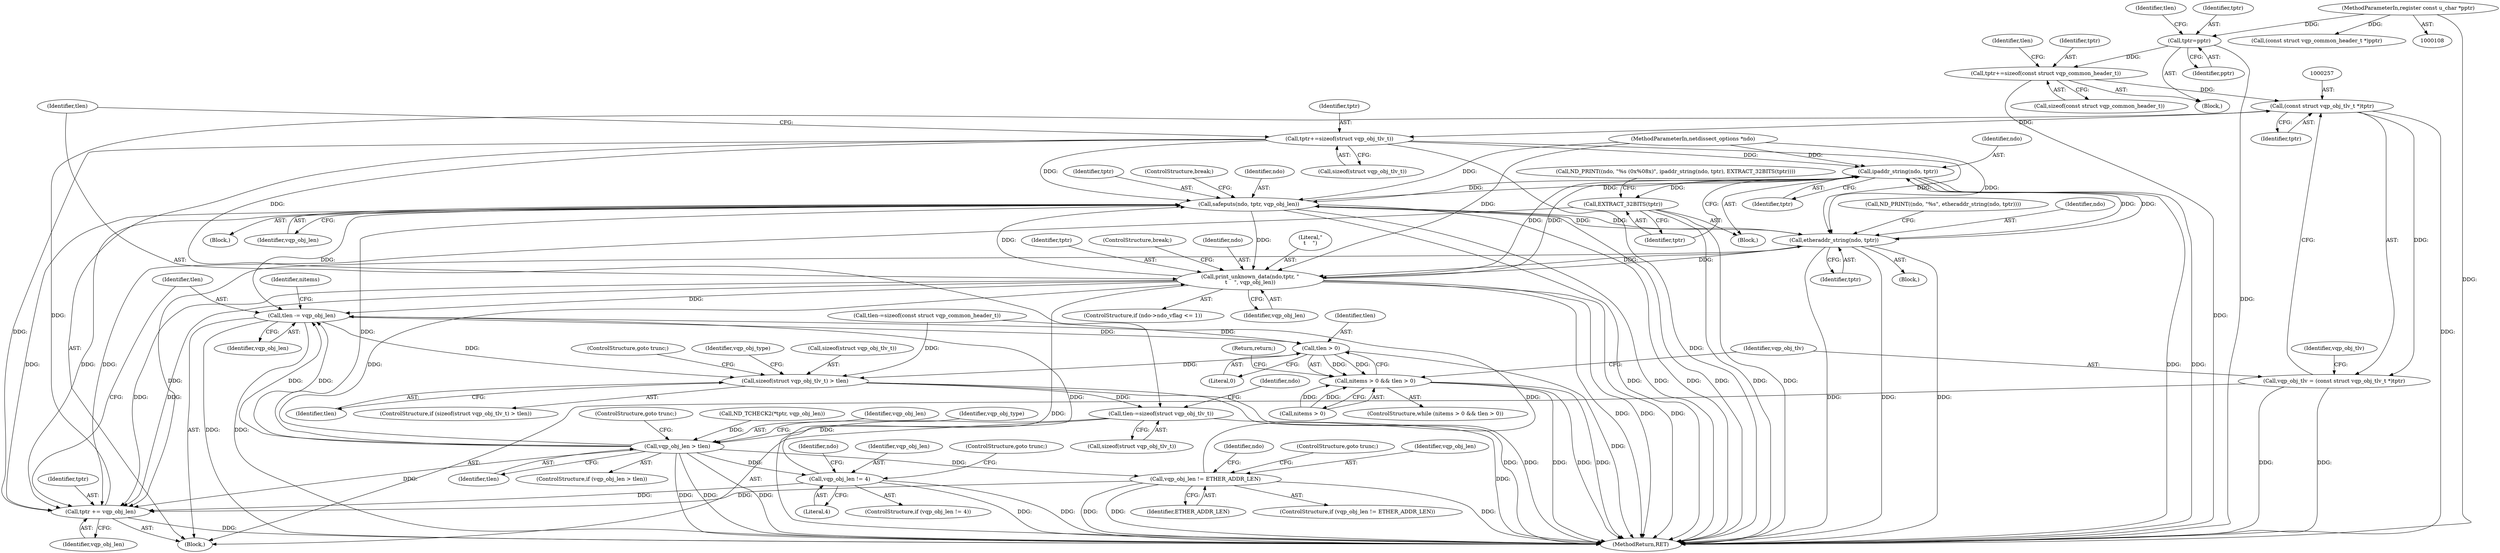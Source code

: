 digraph "0_tcpdump_3b36ec4e713dea9266db11975066c425aa669b6c@API" {
"1000237" [label="(Call,tptr+=sizeof(const struct vqp_common_header_t))"];
"1000120" [label="(Call,tptr=pptr)"];
"1000110" [label="(MethodParameterIn,register const u_char *pptr)"];
"1000256" [label="(Call,(const struct vqp_obj_tlv_t *)tptr)"];
"1000254" [label="(Call,vqp_obj_tlv = (const struct vqp_obj_tlv_t *)tptr)"];
"1000280" [label="(Call,tptr+=sizeof(struct vqp_obj_tlv_t))"];
"1000335" [label="(Call,ipaddr_string(ndo, tptr))"];
"1000338" [label="(Call,EXTRACT_32BITS(tptr))"];
"1000379" [label="(Call,tptr += vqp_obj_len)"];
"1000345" [label="(Call,safeputs(ndo, tptr, vqp_obj_len))"];
"1000362" [label="(Call,etheraddr_string(ndo, tptr))"];
"1000373" [label="(Call,print_unknown_data(ndo,tptr, \"\n\t    \", vqp_obj_len))"];
"1000382" [label="(Call,tlen -= vqp_obj_len)"];
"1000250" [label="(Call,tlen > 0)"];
"1000246" [label="(Call,nitems > 0 && tlen > 0)"];
"1000263" [label="(Call,sizeof(struct vqp_obj_tlv_t) > tlen)"];
"1000284" [label="(Call,tlen-=sizeof(struct vqp_obj_tlv_t))"];
"1000316" [label="(Call,vqp_obj_len > tlen)"];
"1000325" [label="(Call,vqp_obj_len != 4)"];
"1000353" [label="(Call,vqp_obj_len != ETHER_ADDR_LEN)"];
"1000242" [label="(Identifier,tlen)"];
"1000339" [label="(Identifier,tptr)"];
"1000322" [label="(Block,)"];
"1000327" [label="(Literal,4)"];
"1000362" [label="(Call,etheraddr_string(ndo, tptr))"];
"1000241" [label="(Call,tlen-=sizeof(const struct vqp_common_header_t))"];
"1000262" [label="(ControlStructure,if (sizeof(struct vqp_obj_tlv_t) > tlen))"];
"1000383" [label="(Identifier,tlen)"];
"1000319" [label="(ControlStructure,goto trunc;)"];
"1000331" [label="(Identifier,ndo)"];
"1000290" [label="(Identifier,ndo)"];
"1000253" [label="(Block,)"];
"1000367" [label="(ControlStructure,if (ndo->ndo_vflag <= 1))"];
"1000269" [label="(Identifier,vqp_obj_type)"];
"1000318" [label="(Identifier,tlen)"];
"1000336" [label="(Identifier,ndo)"];
"1000326" [label="(Identifier,vqp_obj_len)"];
"1000247" [label="(Call,nitems > 0)"];
"1000360" [label="(Block,)"];
"1000282" [label="(Call,sizeof(struct vqp_obj_tlv_t))"];
"1000325" [label="(Call,vqp_obj_len != 4)"];
"1000379" [label="(Call,tptr += vqp_obj_len)"];
"1000324" [label="(ControlStructure,if (vqp_obj_len != 4))"];
"1000285" [label="(Identifier,tlen)"];
"1000376" [label="(Literal,\"\n\t    \")"];
"1000284" [label="(Call,tlen-=sizeof(struct vqp_obj_tlv_t))"];
"1000352" [label="(ControlStructure,if (vqp_obj_len != ETHER_ADDR_LEN))"];
"1000384" [label="(Identifier,vqp_obj_len)"];
"1000109" [label="(MethodParameterIn,netdissect_options *ndo)"];
"1000245" [label="(ControlStructure,while (nitems > 0 && tlen > 0))"];
"1000377" [label="(Identifier,vqp_obj_len)"];
"1000246" [label="(Call,nitems > 0 && tlen > 0)"];
"1000255" [label="(Identifier,vqp_obj_tlv)"];
"1000387" [label="(Return,return;)"];
"1000375" [label="(Identifier,tptr)"];
"1000110" [label="(MethodParameterIn,register const u_char *pptr)"];
"1000373" [label="(Call,print_unknown_data(ndo,tptr, \"\n\t    \", vqp_obj_len))"];
"1000356" [label="(ControlStructure,goto trunc;)"];
"1000128" [label="(Call,(const struct vqp_common_header_t *)pptr)"];
"1000346" [label="(Identifier,ndo)"];
"1000261" [label="(Identifier,vqp_obj_tlv)"];
"1000122" [label="(Identifier,pptr)"];
"1000112" [label="(Block,)"];
"1000345" [label="(Call,safeputs(ndo, tptr, vqp_obj_len))"];
"1000335" [label="(Call,ipaddr_string(ndo, tptr))"];
"1000382" [label="(Call,tlen -= vqp_obj_len)"];
"1000266" [label="(Identifier,tlen)"];
"1000338" [label="(Call,EXTRACT_32BITS(tptr))"];
"1000380" [label="(Identifier,tptr)"];
"1000263" [label="(Call,sizeof(struct vqp_obj_tlv_t) > tlen)"];
"1000264" [label="(Call,sizeof(struct vqp_obj_tlv_t))"];
"1000281" [label="(Identifier,tptr)"];
"1000329" [label="(Call,ND_PRINT((ndo, \"%s (0x%08x)\", ipaddr_string(ndo, tptr), EXTRACT_32BITS(tptr))))"];
"1000286" [label="(Call,sizeof(struct vqp_obj_tlv_t))"];
"1000354" [label="(Identifier,vqp_obj_len)"];
"1000311" [label="(Call,ND_TCHECK2(*tptr, vqp_obj_len))"];
"1000120" [label="(Call,tptr=pptr)"];
"1000258" [label="(Identifier,tptr)"];
"1000239" [label="(Call,sizeof(const struct vqp_common_header_t))"];
"1000378" [label="(ControlStructure,break;)"];
"1000250" [label="(Call,tlen > 0)"];
"1000348" [label="(Identifier,vqp_obj_len)"];
"1000364" [label="(Identifier,tptr)"];
"1000267" [label="(ControlStructure,goto trunc;)"];
"1000357" [label="(Call,ND_PRINT((ndo, \"%s\", etheraddr_string(ndo, tptr))))"];
"1000393" [label="(MethodReturn,RET)"];
"1000252" [label="(Literal,0)"];
"1000347" [label="(Identifier,tptr)"];
"1000374" [label="(Identifier,ndo)"];
"1000381" [label="(Identifier,vqp_obj_len)"];
"1000337" [label="(Identifier,tptr)"];
"1000317" [label="(Identifier,vqp_obj_len)"];
"1000359" [label="(Identifier,ndo)"];
"1000386" [label="(Identifier,nitems)"];
"1000124" [label="(Identifier,tlen)"];
"1000256" [label="(Call,(const struct vqp_obj_tlv_t *)tptr)"];
"1000280" [label="(Call,tptr+=sizeof(struct vqp_obj_tlv_t))"];
"1000254" [label="(Call,vqp_obj_tlv = (const struct vqp_obj_tlv_t *)tptr)"];
"1000121" [label="(Identifier,tptr)"];
"1000237" [label="(Call,tptr+=sizeof(const struct vqp_common_header_t))"];
"1000355" [label="(Identifier,ETHER_ADDR_LEN)"];
"1000353" [label="(Call,vqp_obj_len != ETHER_ADDR_LEN)"];
"1000315" [label="(ControlStructure,if (vqp_obj_len > tlen))"];
"1000238" [label="(Identifier,tptr)"];
"1000349" [label="(ControlStructure,break;)"];
"1000316" [label="(Call,vqp_obj_len > tlen)"];
"1000363" [label="(Identifier,ndo)"];
"1000334" [label="(Block,)"];
"1000251" [label="(Identifier,tlen)"];
"1000328" [label="(ControlStructure,goto trunc;)"];
"1000321" [label="(Identifier,vqp_obj_type)"];
"1000237" -> "1000112"  [label="AST: "];
"1000237" -> "1000239"  [label="CFG: "];
"1000238" -> "1000237"  [label="AST: "];
"1000239" -> "1000237"  [label="AST: "];
"1000242" -> "1000237"  [label="CFG: "];
"1000237" -> "1000393"  [label="DDG: "];
"1000120" -> "1000237"  [label="DDG: "];
"1000237" -> "1000256"  [label="DDG: "];
"1000120" -> "1000112"  [label="AST: "];
"1000120" -> "1000122"  [label="CFG: "];
"1000121" -> "1000120"  [label="AST: "];
"1000122" -> "1000120"  [label="AST: "];
"1000124" -> "1000120"  [label="CFG: "];
"1000120" -> "1000393"  [label="DDG: "];
"1000110" -> "1000120"  [label="DDG: "];
"1000110" -> "1000108"  [label="AST: "];
"1000110" -> "1000393"  [label="DDG: "];
"1000110" -> "1000128"  [label="DDG: "];
"1000256" -> "1000254"  [label="AST: "];
"1000256" -> "1000258"  [label="CFG: "];
"1000257" -> "1000256"  [label="AST: "];
"1000258" -> "1000256"  [label="AST: "];
"1000254" -> "1000256"  [label="CFG: "];
"1000256" -> "1000393"  [label="DDG: "];
"1000256" -> "1000254"  [label="DDG: "];
"1000379" -> "1000256"  [label="DDG: "];
"1000256" -> "1000280"  [label="DDG: "];
"1000254" -> "1000253"  [label="AST: "];
"1000255" -> "1000254"  [label="AST: "];
"1000261" -> "1000254"  [label="CFG: "];
"1000254" -> "1000393"  [label="DDG: "];
"1000254" -> "1000393"  [label="DDG: "];
"1000280" -> "1000253"  [label="AST: "];
"1000280" -> "1000282"  [label="CFG: "];
"1000281" -> "1000280"  [label="AST: "];
"1000282" -> "1000280"  [label="AST: "];
"1000285" -> "1000280"  [label="CFG: "];
"1000280" -> "1000393"  [label="DDG: "];
"1000280" -> "1000335"  [label="DDG: "];
"1000280" -> "1000345"  [label="DDG: "];
"1000280" -> "1000362"  [label="DDG: "];
"1000280" -> "1000373"  [label="DDG: "];
"1000280" -> "1000379"  [label="DDG: "];
"1000335" -> "1000334"  [label="AST: "];
"1000335" -> "1000337"  [label="CFG: "];
"1000336" -> "1000335"  [label="AST: "];
"1000337" -> "1000335"  [label="AST: "];
"1000339" -> "1000335"  [label="CFG: "];
"1000335" -> "1000393"  [label="DDG: "];
"1000335" -> "1000393"  [label="DDG: "];
"1000345" -> "1000335"  [label="DDG: "];
"1000373" -> "1000335"  [label="DDG: "];
"1000362" -> "1000335"  [label="DDG: "];
"1000109" -> "1000335"  [label="DDG: "];
"1000335" -> "1000338"  [label="DDG: "];
"1000335" -> "1000345"  [label="DDG: "];
"1000335" -> "1000362"  [label="DDG: "];
"1000335" -> "1000373"  [label="DDG: "];
"1000338" -> "1000334"  [label="AST: "];
"1000338" -> "1000339"  [label="CFG: "];
"1000339" -> "1000338"  [label="AST: "];
"1000329" -> "1000338"  [label="CFG: "];
"1000338" -> "1000393"  [label="DDG: "];
"1000338" -> "1000393"  [label="DDG: "];
"1000338" -> "1000379"  [label="DDG: "];
"1000379" -> "1000253"  [label="AST: "];
"1000379" -> "1000381"  [label="CFG: "];
"1000380" -> "1000379"  [label="AST: "];
"1000381" -> "1000379"  [label="AST: "];
"1000383" -> "1000379"  [label="CFG: "];
"1000379" -> "1000393"  [label="DDG: "];
"1000325" -> "1000379"  [label="DDG: "];
"1000373" -> "1000379"  [label="DDG: "];
"1000373" -> "1000379"  [label="DDG: "];
"1000345" -> "1000379"  [label="DDG: "];
"1000345" -> "1000379"  [label="DDG: "];
"1000353" -> "1000379"  [label="DDG: "];
"1000316" -> "1000379"  [label="DDG: "];
"1000362" -> "1000379"  [label="DDG: "];
"1000345" -> "1000322"  [label="AST: "];
"1000345" -> "1000348"  [label="CFG: "];
"1000346" -> "1000345"  [label="AST: "];
"1000347" -> "1000345"  [label="AST: "];
"1000348" -> "1000345"  [label="AST: "];
"1000349" -> "1000345"  [label="CFG: "];
"1000345" -> "1000393"  [label="DDG: "];
"1000345" -> "1000393"  [label="DDG: "];
"1000345" -> "1000393"  [label="DDG: "];
"1000345" -> "1000393"  [label="DDG: "];
"1000373" -> "1000345"  [label="DDG: "];
"1000362" -> "1000345"  [label="DDG: "];
"1000109" -> "1000345"  [label="DDG: "];
"1000316" -> "1000345"  [label="DDG: "];
"1000345" -> "1000362"  [label="DDG: "];
"1000345" -> "1000373"  [label="DDG: "];
"1000345" -> "1000382"  [label="DDG: "];
"1000362" -> "1000360"  [label="AST: "];
"1000362" -> "1000364"  [label="CFG: "];
"1000363" -> "1000362"  [label="AST: "];
"1000364" -> "1000362"  [label="AST: "];
"1000357" -> "1000362"  [label="CFG: "];
"1000362" -> "1000393"  [label="DDG: "];
"1000362" -> "1000393"  [label="DDG: "];
"1000362" -> "1000393"  [label="DDG: "];
"1000373" -> "1000362"  [label="DDG: "];
"1000109" -> "1000362"  [label="DDG: "];
"1000362" -> "1000373"  [label="DDG: "];
"1000373" -> "1000367"  [label="AST: "];
"1000373" -> "1000377"  [label="CFG: "];
"1000374" -> "1000373"  [label="AST: "];
"1000375" -> "1000373"  [label="AST: "];
"1000376" -> "1000373"  [label="AST: "];
"1000377" -> "1000373"  [label="AST: "];
"1000378" -> "1000373"  [label="CFG: "];
"1000373" -> "1000393"  [label="DDG: "];
"1000373" -> "1000393"  [label="DDG: "];
"1000373" -> "1000393"  [label="DDG: "];
"1000373" -> "1000393"  [label="DDG: "];
"1000109" -> "1000373"  [label="DDG: "];
"1000316" -> "1000373"  [label="DDG: "];
"1000373" -> "1000382"  [label="DDG: "];
"1000382" -> "1000253"  [label="AST: "];
"1000382" -> "1000384"  [label="CFG: "];
"1000383" -> "1000382"  [label="AST: "];
"1000384" -> "1000382"  [label="AST: "];
"1000386" -> "1000382"  [label="CFG: "];
"1000382" -> "1000393"  [label="DDG: "];
"1000382" -> "1000393"  [label="DDG: "];
"1000382" -> "1000250"  [label="DDG: "];
"1000382" -> "1000263"  [label="DDG: "];
"1000325" -> "1000382"  [label="DDG: "];
"1000353" -> "1000382"  [label="DDG: "];
"1000316" -> "1000382"  [label="DDG: "];
"1000316" -> "1000382"  [label="DDG: "];
"1000250" -> "1000246"  [label="AST: "];
"1000250" -> "1000252"  [label="CFG: "];
"1000251" -> "1000250"  [label="AST: "];
"1000252" -> "1000250"  [label="AST: "];
"1000246" -> "1000250"  [label="CFG: "];
"1000250" -> "1000393"  [label="DDG: "];
"1000250" -> "1000246"  [label="DDG: "];
"1000250" -> "1000246"  [label="DDG: "];
"1000241" -> "1000250"  [label="DDG: "];
"1000250" -> "1000263"  [label="DDG: "];
"1000246" -> "1000245"  [label="AST: "];
"1000246" -> "1000247"  [label="CFG: "];
"1000247" -> "1000246"  [label="AST: "];
"1000255" -> "1000246"  [label="CFG: "];
"1000387" -> "1000246"  [label="CFG: "];
"1000246" -> "1000393"  [label="DDG: "];
"1000246" -> "1000393"  [label="DDG: "];
"1000246" -> "1000393"  [label="DDG: "];
"1000247" -> "1000246"  [label="DDG: "];
"1000247" -> "1000246"  [label="DDG: "];
"1000263" -> "1000262"  [label="AST: "];
"1000263" -> "1000266"  [label="CFG: "];
"1000264" -> "1000263"  [label="AST: "];
"1000266" -> "1000263"  [label="AST: "];
"1000267" -> "1000263"  [label="CFG: "];
"1000269" -> "1000263"  [label="CFG: "];
"1000263" -> "1000393"  [label="DDG: "];
"1000263" -> "1000393"  [label="DDG: "];
"1000241" -> "1000263"  [label="DDG: "];
"1000263" -> "1000284"  [label="DDG: "];
"1000284" -> "1000253"  [label="AST: "];
"1000284" -> "1000286"  [label="CFG: "];
"1000285" -> "1000284"  [label="AST: "];
"1000286" -> "1000284"  [label="AST: "];
"1000290" -> "1000284"  [label="CFG: "];
"1000284" -> "1000393"  [label="DDG: "];
"1000284" -> "1000316"  [label="DDG: "];
"1000316" -> "1000315"  [label="AST: "];
"1000316" -> "1000318"  [label="CFG: "];
"1000317" -> "1000316"  [label="AST: "];
"1000318" -> "1000316"  [label="AST: "];
"1000319" -> "1000316"  [label="CFG: "];
"1000321" -> "1000316"  [label="CFG: "];
"1000316" -> "1000393"  [label="DDG: "];
"1000316" -> "1000393"  [label="DDG: "];
"1000316" -> "1000393"  [label="DDG: "];
"1000311" -> "1000316"  [label="DDG: "];
"1000316" -> "1000325"  [label="DDG: "];
"1000316" -> "1000353"  [label="DDG: "];
"1000325" -> "1000324"  [label="AST: "];
"1000325" -> "1000327"  [label="CFG: "];
"1000326" -> "1000325"  [label="AST: "];
"1000327" -> "1000325"  [label="AST: "];
"1000328" -> "1000325"  [label="CFG: "];
"1000331" -> "1000325"  [label="CFG: "];
"1000325" -> "1000393"  [label="DDG: "];
"1000325" -> "1000393"  [label="DDG: "];
"1000353" -> "1000352"  [label="AST: "];
"1000353" -> "1000355"  [label="CFG: "];
"1000354" -> "1000353"  [label="AST: "];
"1000355" -> "1000353"  [label="AST: "];
"1000356" -> "1000353"  [label="CFG: "];
"1000359" -> "1000353"  [label="CFG: "];
"1000353" -> "1000393"  [label="DDG: "];
"1000353" -> "1000393"  [label="DDG: "];
"1000353" -> "1000393"  [label="DDG: "];
}

